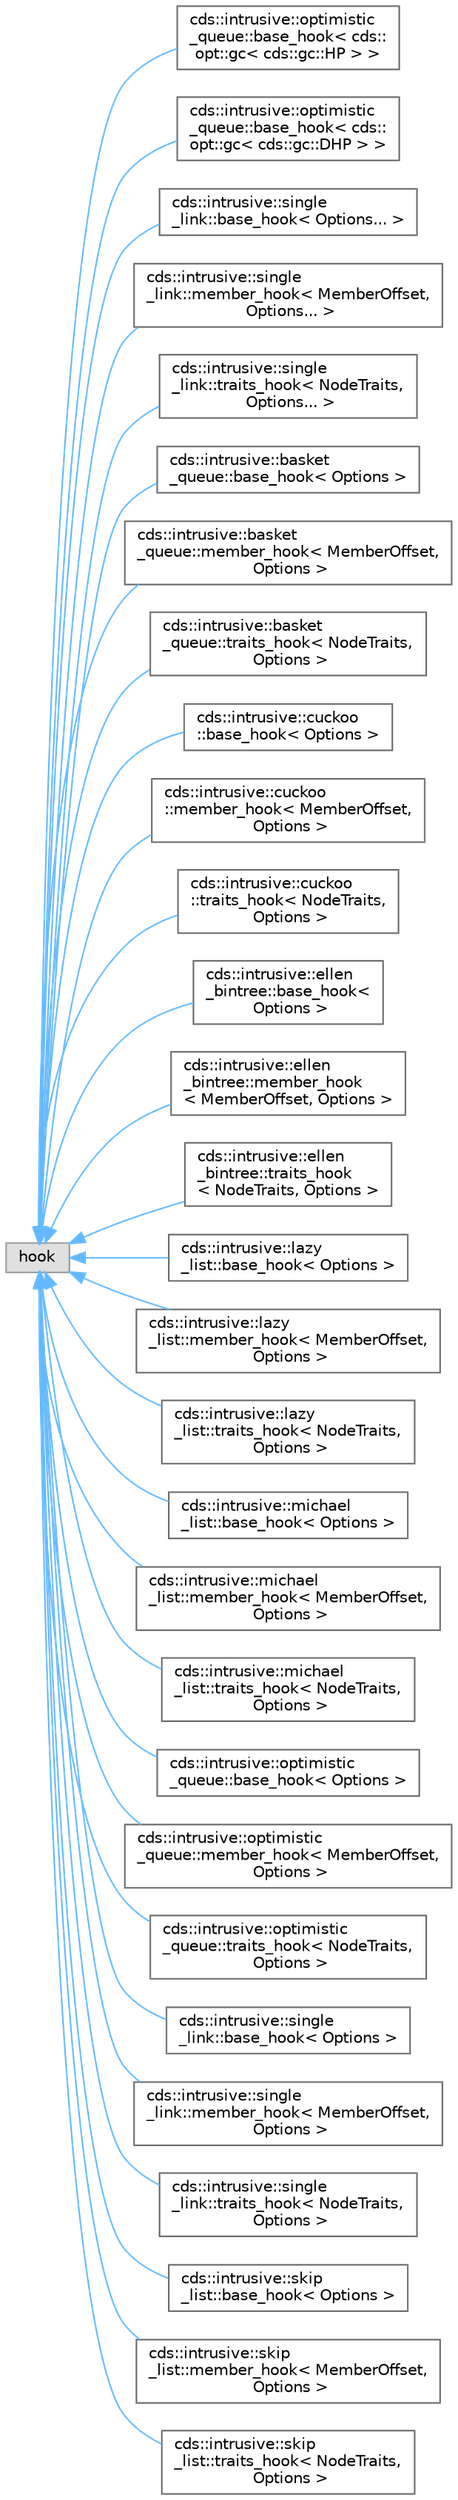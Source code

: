 digraph "类继承关系图"
{
 // LATEX_PDF_SIZE
  bgcolor="transparent";
  edge [fontname=Helvetica,fontsize=10,labelfontname=Helvetica,labelfontsize=10];
  node [fontname=Helvetica,fontsize=10,shape=box,height=0.2,width=0.4];
  rankdir="LR";
  Node0 [id="Node000000",label="hook",height=0.2,width=0.4,color="grey60", fillcolor="#E0E0E0", style="filled",tooltip=" "];
  Node0 -> Node1 [id="edge5047_Node000000_Node000001",dir="back",color="steelblue1",style="solid",tooltip=" "];
  Node1 [id="Node000001",label="cds::intrusive::optimistic\l_queue::base_hook\< cds::\lopt::gc\< cds::gc::HP \> \>",height=0.2,width=0.4,color="grey40", fillcolor="white", style="filled",URL="$structcds_1_1intrusive_1_1optimistic__queue_1_1base__hook.html",tooltip=" "];
  Node0 -> Node2 [id="edge5048_Node000000_Node000002",dir="back",color="steelblue1",style="solid",tooltip=" "];
  Node2 [id="Node000002",label="cds::intrusive::optimistic\l_queue::base_hook\< cds::\lopt::gc\< cds::gc::DHP \> \>",height=0.2,width=0.4,color="grey40", fillcolor="white", style="filled",URL="$structcds_1_1intrusive_1_1optimistic__queue_1_1base__hook.html",tooltip=" "];
  Node0 -> Node3 [id="edge5049_Node000000_Node000003",dir="back",color="steelblue1",style="solid",tooltip=" "];
  Node3 [id="Node000003",label="cds::intrusive::single\l_link::base_hook\< Options... \>",height=0.2,width=0.4,color="grey40", fillcolor="white", style="filled",URL="$structcds_1_1intrusive_1_1single__link_1_1base__hook.html",tooltip=" "];
  Node0 -> Node4 [id="edge5050_Node000000_Node000004",dir="back",color="steelblue1",style="solid",tooltip=" "];
  Node4 [id="Node000004",label="cds::intrusive::single\l_link::member_hook\< MemberOffset,\l Options... \>",height=0.2,width=0.4,color="grey40", fillcolor="white", style="filled",URL="$structcds_1_1intrusive_1_1single__link_1_1member__hook.html",tooltip=" "];
  Node0 -> Node5 [id="edge5051_Node000000_Node000005",dir="back",color="steelblue1",style="solid",tooltip=" "];
  Node5 [id="Node000005",label="cds::intrusive::single\l_link::traits_hook\< NodeTraits,\l Options... \>",height=0.2,width=0.4,color="grey40", fillcolor="white", style="filled",URL="$structcds_1_1intrusive_1_1single__link_1_1traits__hook.html",tooltip=" "];
  Node0 -> Node6 [id="edge5052_Node000000_Node000006",dir="back",color="steelblue1",style="solid",tooltip=" "];
  Node6 [id="Node000006",label="cds::intrusive::basket\l_queue::base_hook\< Options \>",height=0.2,width=0.4,color="grey40", fillcolor="white", style="filled",URL="$structcds_1_1intrusive_1_1basket__queue_1_1base__hook.html",tooltip="Base hook"];
  Node0 -> Node7 [id="edge5053_Node000000_Node000007",dir="back",color="steelblue1",style="solid",tooltip=" "];
  Node7 [id="Node000007",label="cds::intrusive::basket\l_queue::member_hook\< MemberOffset,\l Options \>",height=0.2,width=0.4,color="grey40", fillcolor="white", style="filled",URL="$structcds_1_1intrusive_1_1basket__queue_1_1member__hook.html",tooltip="Member hook"];
  Node0 -> Node8 [id="edge5054_Node000000_Node000008",dir="back",color="steelblue1",style="solid",tooltip=" "];
  Node8 [id="Node000008",label="cds::intrusive::basket\l_queue::traits_hook\< NodeTraits,\l Options \>",height=0.2,width=0.4,color="grey40", fillcolor="white", style="filled",URL="$structcds_1_1intrusive_1_1basket__queue_1_1traits__hook.html",tooltip="Traits hook"];
  Node0 -> Node9 [id="edge5055_Node000000_Node000009",dir="back",color="steelblue1",style="solid",tooltip=" "];
  Node9 [id="Node000009",label="cds::intrusive::cuckoo\l::base_hook\< Options \>",height=0.2,width=0.4,color="grey40", fillcolor="white", style="filled",URL="$structcds_1_1intrusive_1_1cuckoo_1_1base__hook.html",tooltip="Base hook"];
  Node0 -> Node10 [id="edge5056_Node000000_Node000010",dir="back",color="steelblue1",style="solid",tooltip=" "];
  Node10 [id="Node000010",label="cds::intrusive::cuckoo\l::member_hook\< MemberOffset,\l Options \>",height=0.2,width=0.4,color="grey40", fillcolor="white", style="filled",URL="$structcds_1_1intrusive_1_1cuckoo_1_1member__hook.html",tooltip="Member hook"];
  Node0 -> Node11 [id="edge5057_Node000000_Node000011",dir="back",color="steelblue1",style="solid",tooltip=" "];
  Node11 [id="Node000011",label="cds::intrusive::cuckoo\l::traits_hook\< NodeTraits,\l Options \>",height=0.2,width=0.4,color="grey40", fillcolor="white", style="filled",URL="$structcds_1_1intrusive_1_1cuckoo_1_1traits__hook.html",tooltip="Traits hook"];
  Node0 -> Node12 [id="edge5058_Node000000_Node000012",dir="back",color="steelblue1",style="solid",tooltip=" "];
  Node12 [id="Node000012",label="cds::intrusive::ellen\l_bintree::base_hook\<\l Options \>",height=0.2,width=0.4,color="grey40", fillcolor="white", style="filled",URL="$structcds_1_1intrusive_1_1ellen__bintree_1_1base__hook.html",tooltip="Base hook"];
  Node0 -> Node13 [id="edge5059_Node000000_Node000013",dir="back",color="steelblue1",style="solid",tooltip=" "];
  Node13 [id="Node000013",label="cds::intrusive::ellen\l_bintree::member_hook\l\< MemberOffset, Options \>",height=0.2,width=0.4,color="grey40", fillcolor="white", style="filled",URL="$structcds_1_1intrusive_1_1ellen__bintree_1_1member__hook.html",tooltip="Member hook"];
  Node0 -> Node14 [id="edge5060_Node000000_Node000014",dir="back",color="steelblue1",style="solid",tooltip=" "];
  Node14 [id="Node000014",label="cds::intrusive::ellen\l_bintree::traits_hook\l\< NodeTraits, Options \>",height=0.2,width=0.4,color="grey40", fillcolor="white", style="filled",URL="$structcds_1_1intrusive_1_1ellen__bintree_1_1traits__hook.html",tooltip="Traits hook"];
  Node0 -> Node15 [id="edge5061_Node000000_Node000015",dir="back",color="steelblue1",style="solid",tooltip=" "];
  Node15 [id="Node000015",label="cds::intrusive::lazy\l_list::base_hook\< Options \>",height=0.2,width=0.4,color="grey40", fillcolor="white", style="filled",URL="$structcds_1_1intrusive_1_1lazy__list_1_1base__hook.html",tooltip="Base hook"];
  Node0 -> Node16 [id="edge5062_Node000000_Node000016",dir="back",color="steelblue1",style="solid",tooltip=" "];
  Node16 [id="Node000016",label="cds::intrusive::lazy\l_list::member_hook\< MemberOffset,\l Options \>",height=0.2,width=0.4,color="grey40", fillcolor="white", style="filled",URL="$structcds_1_1intrusive_1_1lazy__list_1_1member__hook.html",tooltip="Member hook"];
  Node0 -> Node17 [id="edge5063_Node000000_Node000017",dir="back",color="steelblue1",style="solid",tooltip=" "];
  Node17 [id="Node000017",label="cds::intrusive::lazy\l_list::traits_hook\< NodeTraits,\l Options \>",height=0.2,width=0.4,color="grey40", fillcolor="white", style="filled",URL="$structcds_1_1intrusive_1_1lazy__list_1_1traits__hook.html",tooltip="Traits hook"];
  Node0 -> Node18 [id="edge5064_Node000000_Node000018",dir="back",color="steelblue1",style="solid",tooltip=" "];
  Node18 [id="Node000018",label="cds::intrusive::michael\l_list::base_hook\< Options \>",height=0.2,width=0.4,color="grey40", fillcolor="white", style="filled",URL="$structcds_1_1intrusive_1_1michael__list_1_1base__hook.html",tooltip="Base hook"];
  Node0 -> Node19 [id="edge5065_Node000000_Node000019",dir="back",color="steelblue1",style="solid",tooltip=" "];
  Node19 [id="Node000019",label="cds::intrusive::michael\l_list::member_hook\< MemberOffset,\l Options \>",height=0.2,width=0.4,color="grey40", fillcolor="white", style="filled",URL="$structcds_1_1intrusive_1_1michael__list_1_1member__hook.html",tooltip="Member hook"];
  Node0 -> Node20 [id="edge5066_Node000000_Node000020",dir="back",color="steelblue1",style="solid",tooltip=" "];
  Node20 [id="Node000020",label="cds::intrusive::michael\l_list::traits_hook\< NodeTraits,\l Options \>",height=0.2,width=0.4,color="grey40", fillcolor="white", style="filled",URL="$structcds_1_1intrusive_1_1michael__list_1_1traits__hook.html",tooltip="Traits hook"];
  Node0 -> Node21 [id="edge5067_Node000000_Node000021",dir="back",color="steelblue1",style="solid",tooltip=" "];
  Node21 [id="Node000021",label="cds::intrusive::optimistic\l_queue::base_hook\< Options \>",height=0.2,width=0.4,color="grey40", fillcolor="white", style="filled",URL="$structcds_1_1intrusive_1_1optimistic__queue_1_1base__hook.html",tooltip="Base hook"];
  Node0 -> Node22 [id="edge5068_Node000000_Node000022",dir="back",color="steelblue1",style="solid",tooltip=" "];
  Node22 [id="Node000022",label="cds::intrusive::optimistic\l_queue::member_hook\< MemberOffset,\l Options \>",height=0.2,width=0.4,color="grey40", fillcolor="white", style="filled",URL="$structcds_1_1intrusive_1_1optimistic__queue_1_1member__hook.html",tooltip="Member hook"];
  Node0 -> Node23 [id="edge5069_Node000000_Node000023",dir="back",color="steelblue1",style="solid",tooltip=" "];
  Node23 [id="Node000023",label="cds::intrusive::optimistic\l_queue::traits_hook\< NodeTraits,\l Options \>",height=0.2,width=0.4,color="grey40", fillcolor="white", style="filled",URL="$structcds_1_1intrusive_1_1optimistic__queue_1_1traits__hook.html",tooltip="Traits hook"];
  Node0 -> Node24 [id="edge5070_Node000000_Node000024",dir="back",color="steelblue1",style="solid",tooltip=" "];
  Node24 [id="Node000024",label="cds::intrusive::single\l_link::base_hook\< Options \>",height=0.2,width=0.4,color="grey40", fillcolor="white", style="filled",URL="$structcds_1_1intrusive_1_1single__link_1_1base__hook.html",tooltip="Base hook"];
  Node0 -> Node25 [id="edge5071_Node000000_Node000025",dir="back",color="steelblue1",style="solid",tooltip=" "];
  Node25 [id="Node000025",label="cds::intrusive::single\l_link::member_hook\< MemberOffset,\l Options \>",height=0.2,width=0.4,color="grey40", fillcolor="white", style="filled",URL="$structcds_1_1intrusive_1_1single__link_1_1member__hook.html",tooltip="Member hook"];
  Node0 -> Node26 [id="edge5072_Node000000_Node000026",dir="back",color="steelblue1",style="solid",tooltip=" "];
  Node26 [id="Node000026",label="cds::intrusive::single\l_link::traits_hook\< NodeTraits,\l Options \>",height=0.2,width=0.4,color="grey40", fillcolor="white", style="filled",URL="$structcds_1_1intrusive_1_1single__link_1_1traits__hook.html",tooltip="Traits hook"];
  Node0 -> Node27 [id="edge5073_Node000000_Node000027",dir="back",color="steelblue1",style="solid",tooltip=" "];
  Node27 [id="Node000027",label="cds::intrusive::skip\l_list::base_hook\< Options \>",height=0.2,width=0.4,color="grey40", fillcolor="white", style="filled",URL="$structcds_1_1intrusive_1_1skip__list_1_1base__hook.html",tooltip="Base hook"];
  Node0 -> Node28 [id="edge5074_Node000000_Node000028",dir="back",color="steelblue1",style="solid",tooltip=" "];
  Node28 [id="Node000028",label="cds::intrusive::skip\l_list::member_hook\< MemberOffset,\l Options \>",height=0.2,width=0.4,color="grey40", fillcolor="white", style="filled",URL="$structcds_1_1intrusive_1_1skip__list_1_1member__hook.html",tooltip="Member hook"];
  Node0 -> Node29 [id="edge5075_Node000000_Node000029",dir="back",color="steelblue1",style="solid",tooltip=" "];
  Node29 [id="Node000029",label="cds::intrusive::skip\l_list::traits_hook\< NodeTraits,\l Options \>",height=0.2,width=0.4,color="grey40", fillcolor="white", style="filled",URL="$structcds_1_1intrusive_1_1skip__list_1_1traits__hook.html",tooltip="Traits hook"];
}
